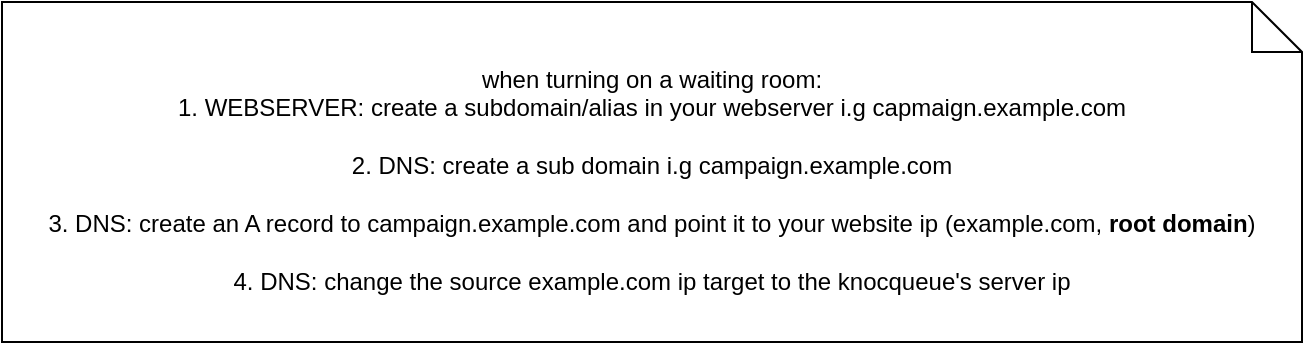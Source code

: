 <mxfile version="14.0.1" type="device" pages="5"><diagram id="6PO2yxHDGo6-7j5W6lnV" name="DNS settings"><mxGraphModel dx="782" dy="738" grid="1" gridSize="10" guides="1" tooltips="1" connect="1" arrows="1" fold="1" page="1" pageScale="1" pageWidth="850" pageHeight="1100" math="0" shadow="0"><root><mxCell id="vaq24tZIH-TKkPFIO2Tf-0"/><mxCell id="vaq24tZIH-TKkPFIO2Tf-1" parent="vaq24tZIH-TKkPFIO2Tf-0"/><mxCell id="vaq24tZIH-TKkPFIO2Tf-6" value="when turning on a waiting room:&lt;br&gt;1. WEBSERVER: create a subdomain/alias in your webserver i.g capmaign.example.com&lt;br&gt;&lt;br&gt;2. DNS: create a sub domain&amp;nbsp;i.g campaign.example.com&lt;br&gt;&lt;br&gt;3. DNS:&amp;nbsp;create an A record to campaign.example.com and point it to your website ip (example.com, &lt;b&gt;root domain&lt;/b&gt;)&lt;br&gt;&lt;br&gt;4. DNS: change the source example.com ip target to the knocqueue's server ip" style="shape=note2;boundedLbl=1;whiteSpace=wrap;html=1;size=25;verticalAlign=top;align=center;" vertex="1" parent="vaq24tZIH-TKkPFIO2Tf-1"><mxGeometry x="80" y="20" width="650" height="170" as="geometry"/></mxCell></root></mxGraphModel></diagram><diagram id="NyjuDFZjqYe1NIyFk43F" name="sequence-diagram"><mxGraphModel dx="782" dy="738" grid="1" gridSize="10" guides="1" tooltips="1" connect="1" arrows="1" fold="1" page="1" pageScale="1" pageWidth="850" pageHeight="1100" math="0" shadow="0"><root><mxCell id="KlETgIt6DaptjkI2Zosz-0"/><mxCell id="KlETgIt6DaptjkI2Zosz-1" parent="KlETgIt6DaptjkI2Zosz-0"/><mxCell id="KlETgIt6DaptjkI2Zosz-2" value="" style="shape=umlLifeline;perimeter=lifelinePerimeter;container=1;collapsible=0;recursiveResize=0;rounded=0;shadow=0;strokeWidth=1;" parent="KlETgIt6DaptjkI2Zosz-1" vertex="1"><mxGeometry x="61" y="80" width="100" height="580" as="geometry"/></mxCell><mxCell id="KlETgIt6DaptjkI2Zosz-3" value="" style="points=[];perimeter=orthogonalPerimeter;rounded=0;shadow=0;strokeWidth=1;" parent="KlETgIt6DaptjkI2Zosz-2" vertex="1"><mxGeometry x="45" y="70" width="10" height="380" as="geometry"/></mxCell><mxCell id="KlETgIt6DaptjkI2Zosz-4" value="" style="points=[];perimeter=orthogonalPerimeter;rounded=0;shadow=0;strokeWidth=1;" parent="KlETgIt6DaptjkI2Zosz-2" vertex="1"><mxGeometry x="45" y="460" width="15" height="120" as="geometry"/></mxCell><mxCell id="KlETgIt6DaptjkI2Zosz-5" value="website &#10;entry point" style="shape=umlLifeline;perimeter=lifelinePerimeter;container=1;collapsible=0;recursiveResize=0;rounded=0;shadow=0;strokeWidth=1;" parent="KlETgIt6DaptjkI2Zosz-1" vertex="1"><mxGeometry x="231" y="80" width="100" height="520" as="geometry"/></mxCell><mxCell id="KlETgIt6DaptjkI2Zosz-6" value="" style="points=[];perimeter=orthogonalPerimeter;rounded=0;shadow=0;strokeWidth=1;" parent="KlETgIt6DaptjkI2Zosz-5" vertex="1"><mxGeometry x="45" y="80" width="10" height="320" as="geometry"/></mxCell><mxCell id="KlETgIt6DaptjkI2Zosz-7" value="'without JWT" style="verticalAlign=bottom;endArrow=block;entryX=0;entryY=0;shadow=0;strokeWidth=1;" parent="KlETgIt6DaptjkI2Zosz-1" source="KlETgIt6DaptjkI2Zosz-3" target="KlETgIt6DaptjkI2Zosz-6" edge="1"><mxGeometry relative="1" as="geometry"><mxPoint x="216" y="160" as="sourcePoint"/></mxGeometry></mxCell><mxCell id="KlETgIt6DaptjkI2Zosz-8" value="Knocqueue &#10;landing page" style="shape=umlLifeline;perimeter=lifelinePerimeter;container=1;collapsible=0;recursiveResize=0;rounded=0;shadow=0;strokeWidth=1;" parent="KlETgIt6DaptjkI2Zosz-1" vertex="1"><mxGeometry x="391" y="80" width="110" height="520" as="geometry"/></mxCell><mxCell id="KlETgIt6DaptjkI2Zosz-9" value="" style="points=[];perimeter=orthogonalPerimeter;rounded=0;shadow=0;strokeWidth=1;" parent="KlETgIt6DaptjkI2Zosz-8" vertex="1"><mxGeometry x="50" y="90" width="10" height="280" as="geometry"/></mxCell><mxCell id="KlETgIt6DaptjkI2Zosz-10" value="" style="points=[];perimeter=orthogonalPerimeter;rounded=0;shadow=0;strokeWidth=1;" parent="KlETgIt6DaptjkI2Zosz-8" vertex="1"><mxGeometry x="57" y="230" width="10" height="120" as="geometry"/></mxCell><mxCell id="KlETgIt6DaptjkI2Zosz-11" value="redirect" style="verticalAlign=bottom;endArrow=block;shadow=0;strokeWidth=1;exitX=1.2;exitY=0.069;exitDx=0;exitDy=0;exitPerimeter=0;" parent="KlETgIt6DaptjkI2Zosz-1" edge="1"><mxGeometry relative="1" as="geometry"><mxPoint x="288" y="171.04" as="sourcePoint"/><mxPoint x="443" y="170" as="targetPoint"/></mxGeometry></mxCell><mxCell id="KlETgIt6DaptjkI2Zosz-12" value="Knocqueue &#10;api gateway" style="shape=umlLifeline;perimeter=lifelinePerimeter;container=1;collapsible=0;recursiveResize=0;rounded=0;shadow=0;strokeWidth=1;" parent="KlETgIt6DaptjkI2Zosz-1" vertex="1"><mxGeometry x="541" y="80" width="110" height="520" as="geometry"/></mxCell><mxCell id="KlETgIt6DaptjkI2Zosz-13" value="" style="points=[];perimeter=orthogonalPerimeter;rounded=0;shadow=0;strokeWidth=1;" parent="KlETgIt6DaptjkI2Zosz-12" vertex="1"><mxGeometry x="50" y="90" width="10" height="110" as="geometry"/></mxCell><mxCell id="KlETgIt6DaptjkI2Zosz-14" value="" style="points=[];perimeter=orthogonalPerimeter;rounded=0;shadow=0;strokeWidth=1;" parent="KlETgIt6DaptjkI2Zosz-12" vertex="1"><mxGeometry x="50" y="240" width="10" height="80" as="geometry"/></mxCell><mxCell id="KlETgIt6DaptjkI2Zosz-15" value="return a cookie&#10; with JWT id" style="verticalAlign=bottom;endArrow=open;dashed=1;endSize=8;shadow=0;strokeWidth=1;exitX=-0.1;exitY=1.011;exitDx=0;exitDy=0;exitPerimeter=0;" parent="KlETgIt6DaptjkI2Zosz-1" source="KlETgIt6DaptjkI2Zosz-17" target="KlETgIt6DaptjkI2Zosz-13" edge="1"><mxGeometry x="-0.008" y="-21" relative="1" as="geometry"><mxPoint x="458" y="200" as="targetPoint"/><mxPoint x="591" y="201" as="sourcePoint"/><Array as="points"><mxPoint x="641" y="271"/></Array><mxPoint as="offset"/></mxGeometry></mxCell><mxCell id="KlETgIt6DaptjkI2Zosz-16" value="knocqueue&#10;unique id generator" style="shape=umlLifeline;perimeter=lifelinePerimeter;container=1;collapsible=0;recursiveResize=0;rounded=0;shadow=0;strokeWidth=1;" parent="KlETgIt6DaptjkI2Zosz-1" vertex="1"><mxGeometry x="671" y="80" width="110" height="520" as="geometry"/></mxCell><mxCell id="KlETgIt6DaptjkI2Zosz-17" value="" style="points=[];perimeter=orthogonalPerimeter;rounded=0;shadow=0;strokeWidth=1;" parent="KlETgIt6DaptjkI2Zosz-16" vertex="1"><mxGeometry x="50" y="95" width="10" height="95" as="geometry"/></mxCell><mxCell id="KlETgIt6DaptjkI2Zosz-18" style="edgeStyle=orthogonalEdgeStyle;rounded=0;orthogonalLoop=1;jettySize=auto;html=1;exitX=1;exitY=0.425;exitDx=0;exitDy=0;exitPerimeter=0;" parent="KlETgIt6DaptjkI2Zosz-1" source="KlETgIt6DaptjkI2Zosz-13" edge="1"><mxGeometry relative="1" as="geometry"><mxPoint x="721" y="189" as="targetPoint"/><Array as="points"><mxPoint x="601" y="189"/></Array></mxGeometry></mxCell><mxCell id="KlETgIt6DaptjkI2Zosz-19" value="generate&amp;nbsp;&lt;br&gt;unique id&lt;br&gt;for polling" style="edgeLabel;html=1;align=center;verticalAlign=middle;resizable=0;points=[];" parent="KlETgIt6DaptjkI2Zosz-18" vertex="1" connectable="0"><mxGeometry x="-0.246" y="1" relative="1" as="geometry"><mxPoint x="16" y="-18" as="offset"/></mxGeometry></mxCell><mxCell id="KlETgIt6DaptjkI2Zosz-20" value="Knocqueue &#10;mongodb" style="shape=umlLifeline;perimeter=lifelinePerimeter;container=1;collapsible=0;recursiveResize=0;rounded=0;shadow=0;strokeWidth=1;" parent="KlETgIt6DaptjkI2Zosz-1" vertex="1"><mxGeometry x="810" y="80" width="110" height="520" as="geometry"/></mxCell><mxCell id="KlETgIt6DaptjkI2Zosz-21" value="" style="points=[];perimeter=orthogonalPerimeter;rounded=0;shadow=0;strokeWidth=1;" parent="KlETgIt6DaptjkI2Zosz-20" vertex="1"><mxGeometry x="50" y="100" width="10" height="40" as="geometry"/></mxCell><mxCell id="KlETgIt6DaptjkI2Zosz-22" value="Knocqueue &#10;cache store" style="shape=umlLifeline;perimeter=lifelinePerimeter;container=1;collapsible=0;recursiveResize=0;rounded=0;shadow=0;strokeWidth=1;" parent="KlETgIt6DaptjkI2Zosz-1" vertex="1"><mxGeometry x="941" y="80" width="110" height="520" as="geometry"/></mxCell><mxCell id="KlETgIt6DaptjkI2Zosz-23" value="" style="points=[];perimeter=orthogonalPerimeter;rounded=0;shadow=0;strokeWidth=1;" parent="KlETgIt6DaptjkI2Zosz-22" vertex="1"><mxGeometry x="50" y="158" width="10" height="40" as="geometry"/></mxCell><mxCell id="KlETgIt6DaptjkI2Zosz-24" value="" style="points=[];perimeter=orthogonalPerimeter;rounded=0;shadow=0;strokeWidth=1;" parent="KlETgIt6DaptjkI2Zosz-22" vertex="1"><mxGeometry x="50" y="250" width="10" height="90" as="geometry"/></mxCell><mxCell id="KlETgIt6DaptjkI2Zosz-25" value="insert to DB" style="edgeStyle=orthogonalEdgeStyle;rounded=0;orthogonalLoop=1;jettySize=auto;html=1;exitX=1;exitY=0.263;exitDx=0;exitDy=0;exitPerimeter=0;endArrow=openAsync;endFill=0;" parent="KlETgIt6DaptjkI2Zosz-1" source="KlETgIt6DaptjkI2Zosz-17" target="KlETgIt6DaptjkI2Zosz-21" edge="1"><mxGeometry x="0.085" y="10" relative="1" as="geometry"><mxPoint as="offset"/></mxGeometry></mxCell><mxCell id="KlETgIt6DaptjkI2Zosz-26" value="insert to cache" style="edgeStyle=orthogonalEdgeStyle;rounded=0;orthogonalLoop=1;jettySize=auto;html=1;entryX=-0.3;entryY=0.275;entryDx=0;entryDy=0;entryPerimeter=0;" parent="KlETgIt6DaptjkI2Zosz-1" target="KlETgIt6DaptjkI2Zosz-23" edge="1"><mxGeometry x="-0.458" y="10" relative="1" as="geometry"><mxPoint x="733" y="250" as="sourcePoint"/><mxPoint x="1021" y="250" as="targetPoint"/><Array as="points"><mxPoint x="791" y="250"/></Array><mxPoint as="offset"/></mxGeometry></mxCell><mxCell id="KlETgIt6DaptjkI2Zosz-27" value="" style="verticalAlign=bottom;endArrow=open;dashed=1;endSize=8;shadow=0;strokeWidth=1;exitX=-0.1;exitY=1.011;exitDx=0;exitDy=0;exitPerimeter=0;" parent="KlETgIt6DaptjkI2Zosz-1" target="KlETgIt6DaptjkI2Zosz-8" edge="1"><mxGeometry x="-0.008" y="-21" relative="1" as="geometry"><mxPoint x="471" y="280" as="targetPoint"/><mxPoint x="590" y="280.045" as="sourcePoint"/><Array as="points"><mxPoint x="511" y="280"/></Array><mxPoint as="offset"/></mxGeometry></mxCell><mxCell id="KlETgIt6DaptjkI2Zosz-28" value="register to queue" style="edgeStyle=orthogonalEdgeStyle;rounded=0;orthogonalLoop=1;jettySize=auto;html=1;entryX=-0.3;entryY=0.082;entryDx=0;entryDy=0;entryPerimeter=0;exitX=1.2;exitY=0.032;exitDx=0;exitDy=0;exitPerimeter=0;" parent="KlETgIt6DaptjkI2Zosz-1" source="KlETgIt6DaptjkI2Zosz-9" target="KlETgIt6DaptjkI2Zosz-13" edge="1"><mxGeometry relative="1" as="geometry"/></mxCell><mxCell id="KlETgIt6DaptjkI2Zosz-29" value="polling by &lt;br&gt;cookie JWT" style="edgeStyle=orthogonalEdgeStyle;rounded=0;orthogonalLoop=1;jettySize=auto;html=1;endArrow=classic;endFill=1;entryX=0.2;entryY=0.075;entryDx=0;entryDy=0;entryPerimeter=0;exitX=1.5;exitY=0.158;exitDx=0;exitDy=0;exitPerimeter=0;" parent="KlETgIt6DaptjkI2Zosz-1" source="KlETgIt6DaptjkI2Zosz-10" target="KlETgIt6DaptjkI2Zosz-14" edge="1"><mxGeometry relative="1" as="geometry"><mxPoint x="531" y="310" as="targetPoint"/><mxPoint x="471" y="328" as="sourcePoint"/></mxGeometry></mxCell><mxCell id="KlETgIt6DaptjkI2Zosz-30" value="get state from cache" style="edgeStyle=orthogonalEdgeStyle;rounded=0;orthogonalLoop=1;jettySize=auto;html=1;entryX=0.1;entryY=0.122;entryDx=0;entryDy=0;entryPerimeter=0;endArrow=classic;endFill=1;exitX=1;exitY=0.263;exitDx=0;exitDy=0;exitPerimeter=0;" parent="KlETgIt6DaptjkI2Zosz-1" source="KlETgIt6DaptjkI2Zosz-14" target="KlETgIt6DaptjkI2Zosz-24" edge="1"><mxGeometry relative="1" as="geometry"><mxPoint as="offset"/></mxGeometry></mxCell><mxCell id="KlETgIt6DaptjkI2Zosz-31" value="" style="verticalAlign=bottom;endArrow=open;dashed=1;endSize=8;shadow=0;strokeWidth=1;" parent="KlETgIt6DaptjkI2Zosz-1" edge="1"><mxGeometry x="-0.015" y="-9" relative="1" as="geometry"><mxPoint x="601" y="379" as="targetPoint"/><mxPoint x="990" y="379" as="sourcePoint"/><Array as="points"><mxPoint x="941" y="379"/></Array><mxPoint as="offset"/></mxGeometry></mxCell><mxCell id="KlETgIt6DaptjkI2Zosz-32" value="if JWT token&amp;nbsp; exists&lt;br&gt;&amp;nbsp;(generate by the queue manage)&lt;br&gt;&amp;nbsp;provide an access to the website" style="edgeLabel;html=1;align=center;verticalAlign=middle;resizable=0;points=[];" parent="KlETgIt6DaptjkI2Zosz-31" vertex="1" connectable="0"><mxGeometry x="0.265" y="-1" relative="1" as="geometry"><mxPoint as="offset"/></mxGeometry></mxCell><mxCell id="KlETgIt6DaptjkI2Zosz-33" value="Knocqueue &#10;queue manager" style="shape=umlLifeline;perimeter=lifelinePerimeter;container=1;collapsible=0;recursiveResize=0;rounded=0;shadow=0;strokeWidth=1;" parent="KlETgIt6DaptjkI2Zosz-1" vertex="1"><mxGeometry x="1071" y="80" width="110" height="520" as="geometry"/></mxCell><mxCell id="KlETgIt6DaptjkI2Zosz-34" value="" style="points=[];perimeter=orthogonalPerimeter;rounded=0;shadow=0;strokeWidth=1;" parent="KlETgIt6DaptjkI2Zosz-33" vertex="1"><mxGeometry x="50" y="80" width="10" height="140" as="geometry"/></mxCell><mxCell id="KlETgIt6DaptjkI2Zosz-35" value="" style="edgeStyle=orthogonalEdgeStyle;rounded=0;orthogonalLoop=1;jettySize=auto;html=1;entryX=0.9;entryY=0.175;entryDx=0;entryDy=0;entryPerimeter=0;endArrow=classic;endFill=1;" parent="KlETgIt6DaptjkI2Zosz-1" source="KlETgIt6DaptjkI2Zosz-34" target="KlETgIt6DaptjkI2Zosz-21" edge="1"><mxGeometry relative="1" as="geometry"><Array as="points"><mxPoint x="1061" y="187"/><mxPoint x="1061" y="187"/></Array></mxGeometry></mxCell><mxCell id="KlETgIt6DaptjkI2Zosz-36" style="edgeStyle=orthogonalEdgeStyle;rounded=0;orthogonalLoop=1;jettySize=auto;html=1;entryX=1;entryY=0.6;entryDx=0;entryDy=0;entryPerimeter=0;endArrow=classic;endFill=1;exitX=-0.1;exitY=0.729;exitDx=0;exitDy=0;exitPerimeter=0;" parent="KlETgIt6DaptjkI2Zosz-1" source="KlETgIt6DaptjkI2Zosz-34" target="KlETgIt6DaptjkI2Zosz-23" edge="1"><mxGeometry relative="1" as="geometry"/></mxCell><mxCell id="KlETgIt6DaptjkI2Zosz-37" value="update state&lt;br&gt;and make JWT&amp;nbsp;&lt;br&gt;for actor" style="endArrow=classic;startArrow=classic;html=1;" parent="KlETgIt6DaptjkI2Zosz-1" edge="1"><mxGeometry width="50" height="50" relative="1" as="geometry"><mxPoint x="1041" y="260" as="sourcePoint"/><mxPoint x="1021" y="190" as="targetPoint"/><Array as="points"><mxPoint x="1041" y="220"/></Array></mxGeometry></mxCell><mxCell id="KlETgIt6DaptjkI2Zosz-38" value="Actor" style="shape=umlActor;verticalLabelPosition=bottom;verticalAlign=top;html=1;outlineConnect=0;" parent="KlETgIt6DaptjkI2Zosz-1" vertex="1"><mxGeometry x="96" y="40" width="30" height="60" as="geometry"/></mxCell><mxCell id="KlETgIt6DaptjkI2Zosz-39" style="edgeStyle=orthogonalEdgeStyle;rounded=1;orthogonalLoop=1;jettySize=auto;html=1;endArrow=open;endFill=0;exitX=-0.2;exitY=1.05;exitDx=0;exitDy=0;exitPerimeter=0;dashed=1;" parent="KlETgIt6DaptjkI2Zosz-1" source="KlETgIt6DaptjkI2Zosz-14" target="KlETgIt6DaptjkI2Zosz-10" edge="1"><mxGeometry relative="1" as="geometry"><mxPoint x="461" y="400" as="targetPoint"/><Array as="points"><mxPoint x="589" y="400"/></Array></mxGeometry></mxCell><mxCell id="KlETgIt6DaptjkI2Zosz-40" style="edgeStyle=orthogonalEdgeStyle;rounded=1;orthogonalLoop=1;jettySize=auto;html=1;entryX=0.5;entryY=0.809;entryDx=0;entryDy=0;entryPerimeter=0;dashed=1;endArrow=open;endFill=0;exitX=-0.1;exitY=0.9;exitDx=0;exitDy=0;exitPerimeter=0;" parent="KlETgIt6DaptjkI2Zosz-1" source="KlETgIt6DaptjkI2Zosz-10" target="KlETgIt6DaptjkI2Zosz-6" edge="1"><mxGeometry relative="1" as="geometry"/></mxCell><mxCell id="KlETgIt6DaptjkI2Zosz-41" style="edgeStyle=orthogonalEdgeStyle;rounded=1;orthogonalLoop=1;jettySize=auto;html=1;dashed=1;endArrow=open;endFill=0;exitX=-0.1;exitY=0.891;exitDx=0;exitDy=0;exitPerimeter=0;entryX=1.5;entryY=0.776;entryDx=0;entryDy=0;entryPerimeter=0;" parent="KlETgIt6DaptjkI2Zosz-1" source="KlETgIt6DaptjkI2Zosz-6" target="KlETgIt6DaptjkI2Zosz-3" edge="1"><mxGeometry relative="1" as="geometry"/></mxCell><mxCell id="KlETgIt6DaptjkI2Zosz-42" value="with JWT" style="edgeStyle=orthogonalEdgeStyle;rounded=0;orthogonalLoop=1;jettySize=auto;html=1;endArrow=open;endFill=0;entryX=0.067;entryY=0.517;entryDx=0;entryDy=0;entryPerimeter=0;" parent="KlETgIt6DaptjkI2Zosz-1" source="KlETgIt6DaptjkI2Zosz-4" target="KlETgIt6DaptjkI2Zosz-44" edge="1"><mxGeometry relative="1" as="geometry"><mxPoint x="271" y="570" as="targetPoint"/></mxGeometry></mxCell><mxCell id="KlETgIt6DaptjkI2Zosz-43" style="edgeStyle=orthogonalEdgeStyle;rounded=0;orthogonalLoop=1;jettySize=auto;html=1;endArrow=open;endFill=0;" parent="KlETgIt6DaptjkI2Zosz-1" source="KlETgIt6DaptjkI2Zosz-44" target="KlETgIt6DaptjkI2Zosz-45" edge="1"><mxGeometry relative="1" as="geometry"><mxPoint x="341" y="680" as="targetPoint"/></mxGeometry></mxCell><mxCell id="KlETgIt6DaptjkI2Zosz-44" value="" style="points=[];perimeter=orthogonalPerimeter;rounded=0;shadow=0;strokeWidth=1;" parent="KlETgIt6DaptjkI2Zosz-1" vertex="1"><mxGeometry x="276" y="570" width="15" height="60" as="geometry"/></mxCell><mxCell id="KlETgIt6DaptjkI2Zosz-45" value="decrypt with a&lt;br&gt;public key" style="rounded=1;whiteSpace=wrap;html=1;" parent="KlETgIt6DaptjkI2Zosz-1" vertex="1"><mxGeometry x="301" y="690" width="120" height="60" as="geometry"/></mxCell></root></mxGraphModel></diagram><diagram id="NDQnUZgTkBWVzmwDHRmF" name="LandingPage - main entrypoint"><mxGraphModel dx="782" dy="738" grid="1" gridSize="10" guides="1" tooltips="1" connect="1" arrows="1" fold="1" page="1" pageScale="1" pageWidth="850" pageHeight="1100" math="0" shadow="0"><root><mxCell id="0"/><mxCell id="1" parent="0"/><mxCell id="irH6BfIKieKi5trv3q-8-56" style="edgeStyle=orthogonalEdgeStyle;rounded=0;orthogonalLoop=1;jettySize=auto;html=1;" parent="1" source="irH6BfIKieKi5trv3q-8-57" target="irH6BfIKieKi5trv3q-8-59" edge="1"><mxGeometry relative="1" as="geometry"/></mxCell><mxCell id="irH6BfIKieKi5trv3q-8-57" value="" style="ellipse;fillColor=#000000;strokeColor=none;" parent="1" vertex="1"><mxGeometry x="80" y="100" width="30" height="30" as="geometry"/></mxCell><mxCell id="s_UtQW9wPgwRplQcz4pA-1" style="edgeStyle=orthogonalEdgeStyle;rounded=1;orthogonalLoop=1;jettySize=auto;html=1;exitX=0.5;exitY=1;exitDx=0;exitDy=0;" parent="1" source="irH6BfIKieKi5trv3q-8-59" target="irH6BfIKieKi5trv3q-8-84" edge="1"><mxGeometry relative="1" as="geometry"/></mxCell><mxCell id="irH6BfIKieKi5trv3q-8-59" value="service received a&lt;br&gt;landing page&amp;nbsp;&lt;br&gt;request" style="html=1;align=center;verticalAlign=top;rounded=1;absoluteArcSize=1;arcSize=10;dashed=0;" parent="1" vertex="1"><mxGeometry x="200" y="90" width="140" height="50" as="geometry"/></mxCell><mxCell id="VntyYQcOZcIRRoNYAHF3-2" style="edgeStyle=orthogonalEdgeStyle;rounded=1;orthogonalLoop=1;jettySize=auto;html=1;entryX=0.5;entryY=0;entryDx=0;entryDy=0;" parent="1" source="irH6BfIKieKi5trv3q-8-84" target="VntyYQcOZcIRRoNYAHF3-1" edge="1"><mxGeometry relative="1" as="geometry"/></mxCell><UserObject label="validateSubscription()" link="data:page/id,rMCb3VEgC-4UddEuBIPA" id="irH6BfIKieKi5trv3q-8-84"><mxCell style="html=1;align=center;verticalAlign=top;rounded=1;absoluteArcSize=1;arcSize=10;dashed=0;fillColor=#dae8fc;strokeColor=#6c8ebf;" parent="1" vertex="1"><mxGeometry x="200" y="170" width="140" height="40" as="geometry"/></mxCell></UserObject><mxCell id="NFfoGQ9kcBeEYUo7juvL-4" value="error" style="edgeStyle=orthogonalEdgeStyle;rounded=1;orthogonalLoop=1;jettySize=auto;html=1;entryX=-0.2;entryY=0.102;entryDx=0;entryDy=0;entryPerimeter=0;" parent="1" source="VntyYQcOZcIRRoNYAHF3-1" target="NFfoGQ9kcBeEYUo7juvL-3" edge="1"><mxGeometry relative="1" as="geometry"/></mxCell><mxCell id="NFfoGQ9kcBeEYUo7juvL-6" value="success" style="edgeStyle=orthogonalEdgeStyle;rounded=1;orthogonalLoop=1;jettySize=auto;html=1;entryX=0.5;entryY=0;entryDx=0;entryDy=0;" parent="1" source="VntyYQcOZcIRRoNYAHF3-1" target="lG5jzF6RXwO2ZjeIud6a-8" edge="1"><mxGeometry relative="1" as="geometry"><mxPoint x="270" y="310" as="targetPoint"/></mxGeometry></mxCell><mxCell id="VntyYQcOZcIRRoNYAHF3-1" value="" style="rhombus;" parent="1" vertex="1"><mxGeometry x="390" y="240" width="30" height="30" as="geometry"/></mxCell><mxCell id="NFfoGQ9kcBeEYUo7juvL-8" style="edgeStyle=orthogonalEdgeStyle;rounded=1;orthogonalLoop=1;jettySize=auto;html=1;" parent="1" source="NFfoGQ9kcBeEYUo7juvL-3" target="NFfoGQ9kcBeEYUo7juvL-7" edge="1"><mxGeometry relative="1" as="geometry"/></mxCell><mxCell id="NFfoGQ9kcBeEYUo7juvL-3" value="" style="html=1;points=[];perimeter=orthogonalPerimeter;fillColor=#000000;strokeColor=none;" parent="1" vertex="1"><mxGeometry x="600" y="200" width="5" height="540" as="geometry"/></mxCell><mxCell id="NFfoGQ9kcBeEYUo7juvL-7" value="" style="ellipse;html=1;shape=endState;fillColor=#000000;strokeColor=#000000;" parent="1" vertex="1"><mxGeometry x="690" y="455" width="30" height="30" as="geometry"/></mxCell><mxCell id="lG5jzF6RXwO2ZjeIud6a-12" value="" style="edgeStyle=orthogonalEdgeStyle;rounded=1;orthogonalLoop=1;jettySize=auto;html=1;" parent="1" source="lG5jzF6RXwO2ZjeIud6a-8" target="lG5jzF6RXwO2ZjeIud6a-11" edge="1"><mxGeometry relative="1" as="geometry"/></mxCell><mxCell id="lG5jzF6RXwO2ZjeIud6a-8" value="cookie exists?&lt;br&gt;(already waiting)" style="html=1;align=center;verticalAlign=top;rounded=1;absoluteArcSize=1;arcSize=10;dashed=0;" parent="1" vertex="1"><mxGeometry x="200" y="300" width="140" height="40" as="geometry"/></mxCell><mxCell id="lG5jzF6RXwO2ZjeIud6a-15" value="yes" style="edgeStyle=orthogonalEdgeStyle;rounded=1;orthogonalLoop=1;jettySize=auto;html=1;entryX=0.7;entryY=0.169;entryDx=0;entryDy=0;entryPerimeter=0;" parent="1" source="lG5jzF6RXwO2ZjeIud6a-11" target="lG5jzF6RXwO2ZjeIud6a-21" edge="1"><mxGeometry relative="1" as="geometry"><mxPoint x="170" y="450" as="targetPoint"/></mxGeometry></mxCell><mxCell id="lG5jzF6RXwO2ZjeIud6a-16" style="edgeStyle=orthogonalEdgeStyle;rounded=1;orthogonalLoop=1;jettySize=auto;html=1;entryX=0.5;entryY=0;entryDx=0;entryDy=0;" parent="1" source="lG5jzF6RXwO2ZjeIud6a-11" target="lG5jzF6RXwO2ZjeIud6a-14" edge="1"><mxGeometry relative="1" as="geometry"/></mxCell><mxCell id="lG5jzF6RXwO2ZjeIud6a-17" value="no" style="edgeLabel;html=1;align=center;verticalAlign=middle;resizable=0;points=[];" parent="lG5jzF6RXwO2ZjeIud6a-16" vertex="1" connectable="0"><mxGeometry x="-0.139" y="-1" relative="1" as="geometry"><mxPoint as="offset"/></mxGeometry></mxCell><mxCell id="lG5jzF6RXwO2ZjeIud6a-11" value="" style="rhombus;" parent="1" vertex="1"><mxGeometry x="255" y="380" width="30" height="30" as="geometry"/></mxCell><mxCell id="lG5jzF6RXwO2ZjeIud6a-18" style="edgeStyle=orthogonalEdgeStyle;rounded=1;orthogonalLoop=1;jettySize=auto;html=1;" parent="1" source="lG5jzF6RXwO2ZjeIud6a-14" target="lG5jzF6RXwO2ZjeIud6a-19" edge="1"><mxGeometry relative="1" as="geometry"><mxPoint x="370" y="540" as="targetPoint"/></mxGeometry></mxCell><mxCell id="lG5jzF6RXwO2ZjeIud6a-14" value="select your option" style="html=1;align=center;verticalAlign=top;rounded=1;absoluteArcSize=1;arcSize=10;dashed=0;" parent="1" vertex="1"><mxGeometry x="340" y="432.5" width="140" height="40" as="geometry"/></mxCell><mxCell id="lG5jzF6RXwO2ZjeIud6a-27" style="edgeStyle=orthogonalEdgeStyle;rounded=1;orthogonalLoop=1;jettySize=auto;html=1;entryX=1;entryY=0.5;entryDx=0;entryDy=0;" parent="1" source="lG5jzF6RXwO2ZjeIud6a-19" target="lG5jzF6RXwO2ZjeIud6a-25" edge="1"><mxGeometry relative="1" as="geometry"><Array as="points"><mxPoint x="320" y="565"/></Array></mxGeometry></mxCell><mxCell id="lG5jzF6RXwO2ZjeIud6a-30" value="check my state" style="edgeLabel;html=1;align=center;verticalAlign=middle;resizable=0;points=[];" parent="lG5jzF6RXwO2ZjeIud6a-27" vertex="1" connectable="0"><mxGeometry x="-0.467" y="1" relative="1" as="geometry"><mxPoint as="offset"/></mxGeometry></mxCell><mxCell id="lG5jzF6RXwO2ZjeIud6a-31" value="let me in" style="edgeStyle=orthogonalEdgeStyle;rounded=1;orthogonalLoop=1;jettySize=auto;html=1;" parent="1" source="lG5jzF6RXwO2ZjeIud6a-19" target="lG5jzF6RXwO2ZjeIud6a-32" edge="1"><mxGeometry relative="1" as="geometry"><mxPoint x="455" y="660" as="targetPoint"/></mxGeometry></mxCell><mxCell id="lG5jzF6RXwO2ZjeIud6a-19" value="" style="rhombus;" parent="1" vertex="1"><mxGeometry x="440" y="550" width="30" height="30" as="geometry"/></mxCell><mxCell id="lG5jzF6RXwO2ZjeIud6a-24" value="" style="edgeStyle=orthogonalEdgeStyle;rounded=1;orthogonalLoop=1;jettySize=auto;html=1;entryX=0.5;entryY=0;entryDx=0;entryDy=0;" parent="1" source="lG5jzF6RXwO2ZjeIud6a-21" target="lG5jzF6RXwO2ZjeIud6a-22" edge="1"><mxGeometry relative="1" as="geometry"/></mxCell><mxCell id="lG5jzF6RXwO2ZjeIud6a-21" value="" style="html=1;points=[];perimeter=orthogonalPerimeter;fillColor=#000000;strokeColor=none;rotation=-90;" parent="1" vertex="1"><mxGeometry x="117.5" y="540" width="5" height="80" as="geometry"/></mxCell><mxCell id="lG5jzF6RXwO2ZjeIud6a-22" value="show my state" style="html=1;align=center;verticalAlign=top;rounded=1;absoluteArcSize=1;arcSize=10;dashed=0;" parent="1" vertex="1"><mxGeometry x="50" y="657.5" width="140" height="45" as="geometry"/></mxCell><mxCell id="lG5jzF6RXwO2ZjeIud6a-29" style="edgeStyle=orthogonalEdgeStyle;rounded=1;orthogonalLoop=1;jettySize=auto;html=1;exitX=0;exitY=0.5;exitDx=0;exitDy=0;entryX=1.7;entryY=0.4;entryDx=0;entryDy=0;entryPerimeter=0;" parent="1" source="lG5jzF6RXwO2ZjeIud6a-25" target="lG5jzF6RXwO2ZjeIud6a-21" edge="1"><mxGeometry relative="1" as="geometry"><mxPoint x="125" y="600" as="targetPoint"/></mxGeometry></mxCell><mxCell id="lG5jzF6RXwO2ZjeIud6a-25" value="insert state id" style="html=1;align=center;verticalAlign=top;rounded=1;absoluteArcSize=1;arcSize=10;dashed=0;" parent="1" vertex="1"><mxGeometry x="150" y="430" width="140" height="45" as="geometry"/></mxCell><mxCell id="lG5jzF6RXwO2ZjeIud6a-38" style="edgeStyle=orthogonalEdgeStyle;rounded=1;orthogonalLoop=1;jettySize=auto;html=1;entryX=0.5;entryY=0;entryDx=0;entryDy=0;" parent="1" source="lG5jzF6RXwO2ZjeIud6a-32" target="lG5jzF6RXwO2ZjeIud6a-34" edge="1"><mxGeometry relative="1" as="geometry"/></mxCell><UserObject label="registerToQueue()" link="data:page/id,dqWOzgzlSSCxn2DzHZHp" id="lG5jzF6RXwO2ZjeIud6a-32"><mxCell style="html=1;align=center;verticalAlign=top;rounded=1;absoluteArcSize=1;arcSize=10;dashed=0;fillColor=#dae8fc;strokeColor=#6c8ebf;" parent="1" vertex="1"><mxGeometry x="335" y="657.5" width="140" height="40" as="geometry"/></mxCell></UserObject><mxCell id="lG5jzF6RXwO2ZjeIud6a-35" value="success" style="edgeStyle=orthogonalEdgeStyle;rounded=1;orthogonalLoop=1;jettySize=auto;html=1;entryX=0.8;entryY=0.35;entryDx=0;entryDy=0;entryPerimeter=0;" parent="1" source="lG5jzF6RXwO2ZjeIud6a-34" target="lG5jzF6RXwO2ZjeIud6a-36" edge="1"><mxGeometry relative="1" as="geometry"><mxPoint x="250" y="540" as="targetPoint"/></mxGeometry></mxCell><mxCell id="lG5jzF6RXwO2ZjeIud6a-39" style="edgeStyle=orthogonalEdgeStyle;rounded=1;orthogonalLoop=1;jettySize=auto;html=1;" parent="1" source="lG5jzF6RXwO2ZjeIud6a-34" edge="1"><mxGeometry relative="1" as="geometry"><mxPoint x="550" y="440" as="targetPoint"/></mxGeometry></mxCell><mxCell id="lG5jzF6RXwO2ZjeIud6a-34" value="" style="rhombus;" parent="1" vertex="1"><mxGeometry x="390" y="750" width="30" height="30" as="geometry"/></mxCell><mxCell id="lG5jzF6RXwO2ZjeIud6a-37" style="edgeStyle=orthogonalEdgeStyle;rounded=1;orthogonalLoop=1;jettySize=auto;html=1;entryX=0.9;entryY=0.588;entryDx=0;entryDy=0;entryPerimeter=0;" parent="1" source="lG5jzF6RXwO2ZjeIud6a-36" target="lG5jzF6RXwO2ZjeIud6a-21" edge="1"><mxGeometry relative="1" as="geometry"/></mxCell><mxCell id="lG5jzF6RXwO2ZjeIud6a-36" value="" style="html=1;points=[];perimeter=orthogonalPerimeter;fillColor=#000000;strokeColor=none;" parent="1" vertex="1"><mxGeometry x="180" y="500" width="5" height="80" as="geometry"/></mxCell><mxCell id="QRqJ4M1z8GW1UZMvhL1i-1" value="1st step - incoming request the knocqueue's servers" style="text;html=1;strokeColor=none;fillColor=none;align=center;verticalAlign=middle;whiteSpace=wrap;rounded=0;" vertex="1" parent="1"><mxGeometry x="150" y="30" width="370" height="20" as="geometry"/></mxCell></root></mxGraphModel></diagram><diagram id="rMCb3VEgC-4UddEuBIPA" name="process: validateSubscription()"><mxGraphModel dx="782" dy="738" grid="1" gridSize="10" guides="1" tooltips="1" connect="1" arrows="1" fold="1" page="1" pageScale="1" pageWidth="850" pageHeight="1100" math="0" shadow="0"><root><mxCell id="uM4lzSoolQTsSZDoL9ey-0"/><mxCell id="uM4lzSoolQTsSZDoL9ey-1" parent="uM4lzSoolQTsSZDoL9ey-0"/><mxCell id="DKMxJ2mvD7xFHOEaBPXk-0" value="subscription&lt;br&gt;validation&lt;br&gt;process" style="shape=umlFrame;whiteSpace=wrap;html=1;width=100;height=50;" parent="uM4lzSoolQTsSZDoL9ey-1" vertex="1"><mxGeometry x="170" y="230" width="545" height="390" as="geometry"/></mxCell><mxCell id="DKMxJ2mvD7xFHOEaBPXk-1" value="Api Token" style="text;align=center;verticalAlign=middle;dashed=0;fillColor=#ffffff;strokeColor=#000000;rotation=0;" parent="uM4lzSoolQTsSZDoL9ey-1" vertex="1"><mxGeometry x="110" y="400" width="80" height="40" as="geometry"/></mxCell><mxCell id="DKMxJ2mvD7xFHOEaBPXk-2" style="edgeStyle=orthogonalEdgeStyle;orthogonalLoop=1;jettySize=auto;html=1;entryX=0.5;entryY=0;entryDx=0;entryDy=0;curved=1;exitX=0;exitY=0.5;exitDx=0;exitDy=0;exitPerimeter=0;" parent="uM4lzSoolQTsSZDoL9ey-1" source="DKMxJ2mvD7xFHOEaBPXk-3" target="DKMxJ2mvD7xFHOEaBPXk-1" edge="1"><mxGeometry relative="1" as="geometry"/></mxCell><mxCell id="DKMxJ2mvD7xFHOEaBPXk-3" value="knocqueue subscription's&lt;br&gt;public token" style="shape=note2;boundedLbl=1;whiteSpace=wrap;html=1;size=25;verticalAlign=top;align=center;" parent="uM4lzSoolQTsSZDoL9ey-1" vertex="1"><mxGeometry x="30" y="90" width="200" height="80" as="geometry"/></mxCell><mxCell id="DKMxJ2mvD7xFHOEaBPXk-4" value="" style="edgeStyle=orthogonalEdgeStyle;rounded=1;orthogonalLoop=1;jettySize=auto;html=1;" parent="uM4lzSoolQTsSZDoL9ey-1" source="DKMxJ2mvD7xFHOEaBPXk-5" target="DKMxJ2mvD7xFHOEaBPXk-7" edge="1"><mxGeometry relative="1" as="geometry"><mxPoint x="310" y="325" as="targetPoint"/></mxGeometry></mxCell><mxCell id="DKMxJ2mvD7xFHOEaBPXk-5" value="" style="ellipse;fillColor=#000000;strokeColor=none;" parent="uM4lzSoolQTsSZDoL9ey-1" vertex="1"><mxGeometry x="190" y="310" width="30" height="30" as="geometry"/></mxCell><mxCell id="DKMxJ2mvD7xFHOEaBPXk-6" style="edgeStyle=orthogonalEdgeStyle;rounded=1;orthogonalLoop=1;jettySize=auto;html=1;entryX=0.5;entryY=0;entryDx=0;entryDy=0;" parent="uM4lzSoolQTsSZDoL9ey-1" source="DKMxJ2mvD7xFHOEaBPXk-7" target="DKMxJ2mvD7xFHOEaBPXk-11" edge="1"><mxGeometry relative="1" as="geometry"/></mxCell><mxCell id="DKMxJ2mvD7xFHOEaBPXk-7" value="validateToken()" style="html=1;align=center;verticalAlign=top;rounded=1;absoluteArcSize=1;arcSize=10;dashed=0;" parent="uM4lzSoolQTsSZDoL9ey-1" vertex="1"><mxGeometry x="260" y="305" width="140" height="40" as="geometry"/></mxCell><mxCell id="DKMxJ2mvD7xFHOEaBPXk-8" style="edgeStyle=orthogonalEdgeStyle;rounded=1;orthogonalLoop=1;jettySize=auto;html=1;entryX=0.1;entryY=0.088;entryDx=0;entryDy=0;entryPerimeter=0;" parent="uM4lzSoolQTsSZDoL9ey-1" source="DKMxJ2mvD7xFHOEaBPXk-11" target="DKMxJ2mvD7xFHOEaBPXk-26" edge="1"><mxGeometry relative="1" as="geometry"><mxPoint x="675" y="505" as="targetPoint"/></mxGeometry></mxCell><mxCell id="DKMxJ2mvD7xFHOEaBPXk-9" value="else" style="edgeLabel;html=1;align=center;verticalAlign=middle;resizable=0;points=[];" parent="DKMxJ2mvD7xFHOEaBPXk-8" vertex="1" connectable="0"><mxGeometry x="-0.482" y="1" relative="1" as="geometry"><mxPoint as="offset"/></mxGeometry></mxCell><mxCell id="DKMxJ2mvD7xFHOEaBPXk-10" value="token is valid" style="edgeStyle=orthogonalEdgeStyle;rounded=1;orthogonalLoop=1;jettySize=auto;html=1;entryX=0;entryY=0.5;entryDx=0;entryDy=0;" parent="uM4lzSoolQTsSZDoL9ey-1" source="DKMxJ2mvD7xFHOEaBPXk-11" target="DKMxJ2mvD7xFHOEaBPXk-16" edge="1"><mxGeometry x="-0.652" relative="1" as="geometry"><mxPoint as="offset"/></mxGeometry></mxCell><mxCell id="DKMxJ2mvD7xFHOEaBPXk-11" value="" style="rhombus;" parent="uM4lzSoolQTsSZDoL9ey-1" vertex="1"><mxGeometry x="520" y="350" width="30" height="30" as="geometry"/></mxCell><mxCell id="JniwCqyqFKmPZl6Hg1i--9" style="edgeStyle=orthogonalEdgeStyle;rounded=1;orthogonalLoop=1;jettySize=auto;html=1;exitX=0.5;exitY=1;exitDx=0;exitDy=0;" parent="uM4lzSoolQTsSZDoL9ey-1" source="DKMxJ2mvD7xFHOEaBPXk-13" edge="1"><mxGeometry relative="1" as="geometry"><mxPoint x="498" y="813" as="targetPoint"/></mxGeometry></mxCell><mxCell id="DKMxJ2mvD7xFHOEaBPXk-13" value="return false" style="html=1;align=center;verticalAlign=top;rounded=1;absoluteArcSize=1;arcSize=10;dashed=0;" parent="uM4lzSoolQTsSZDoL9ey-1" vertex="1"><mxGeometry x="522.5" y="710" width="140" height="40" as="geometry"/></mxCell><mxCell id="DKMxJ2mvD7xFHOEaBPXk-14" value="" style="ellipse;html=1;shape=endState;fillColor=#000000;strokeColor=#000000;" parent="uM4lzSoolQTsSZDoL9ey-1" vertex="1"><mxGeometry x="447.5" y="870" width="30" height="30" as="geometry"/></mxCell><mxCell id="DKMxJ2mvD7xFHOEaBPXk-15" style="edgeStyle=orthogonalEdgeStyle;rounded=1;orthogonalLoop=1;jettySize=auto;html=1;entryX=0.5;entryY=0;entryDx=0;entryDy=0;" parent="uM4lzSoolQTsSZDoL9ey-1" source="DKMxJ2mvD7xFHOEaBPXk-16" target="DKMxJ2mvD7xFHOEaBPXk-21" edge="1"><mxGeometry relative="1" as="geometry"/></mxCell><mxCell id="DKMxJ2mvD7xFHOEaBPXk-16" value="hasServiceAccess()" style="html=1;align=center;verticalAlign=top;rounded=1;absoluteArcSize=1;arcSize=10;dashed=0;" parent="uM4lzSoolQTsSZDoL9ey-1" vertex="1"><mxGeometry x="260" y="390" width="140" height="40" as="geometry"/></mxCell><mxCell id="DKMxJ2mvD7xFHOEaBPXk-17" style="edgeStyle=isometricEdgeStyle;rounded=1;orthogonalLoop=1;jettySize=auto;html=1;exitX=1.1;exitY=0.513;exitDx=0;exitDy=0;exitPerimeter=0;elbow=vertical;" parent="uM4lzSoolQTsSZDoL9ey-1" source="DKMxJ2mvD7xFHOEaBPXk-26" target="DKMxJ2mvD7xFHOEaBPXk-13" edge="1"><mxGeometry relative="1" as="geometry"><mxPoint x="660" y="520" as="sourcePoint"/></mxGeometry></mxCell><mxCell id="DKMxJ2mvD7xFHOEaBPXk-18" value="else" style="edgeStyle=orthogonalEdgeStyle;rounded=1;orthogonalLoop=1;jettySize=auto;html=1;" parent="uM4lzSoolQTsSZDoL9ey-1" source="DKMxJ2mvD7xFHOEaBPXk-21" target="DKMxJ2mvD7xFHOEaBPXk-26" edge="1"><mxGeometry relative="1" as="geometry"><mxPoint x="660" y="490" as="targetPoint"/><Array as="points"><mxPoint x="660" y="445"/></Array></mxGeometry></mxCell><mxCell id="DKMxJ2mvD7xFHOEaBPXk-19" style="edgeStyle=orthogonalEdgeStyle;rounded=1;orthogonalLoop=1;jettySize=auto;html=1;entryX=0;entryY=0.5;entryDx=0;entryDy=0;" parent="uM4lzSoolQTsSZDoL9ey-1" source="DKMxJ2mvD7xFHOEaBPXk-21" target="DKMxJ2mvD7xFHOEaBPXk-22" edge="1"><mxGeometry relative="1" as="geometry"/></mxCell><mxCell id="DKMxJ2mvD7xFHOEaBPXk-20" value="subscription is valid" style="edgeLabel;html=1;align=center;verticalAlign=middle;resizable=0;points=[];" parent="DKMxJ2mvD7xFHOEaBPXk-19" vertex="1" connectable="0"><mxGeometry x="-0.178" y="3" relative="1" as="geometry"><mxPoint x="68.5" y="-3" as="offset"/></mxGeometry></mxCell><mxCell id="DKMxJ2mvD7xFHOEaBPXk-21" value="" style="rhombus;" parent="uM4lzSoolQTsSZDoL9ey-1" vertex="1"><mxGeometry x="520" y="430" width="30" height="30" as="geometry"/></mxCell><mxCell id="DKMxJ2mvD7xFHOEaBPXk-22" value="subscriptionIsActive()" style="html=1;align=center;verticalAlign=top;rounded=1;absoluteArcSize=1;arcSize=10;dashed=0;" parent="uM4lzSoolQTsSZDoL9ey-1" vertex="1"><mxGeometry x="260" y="470" width="140" height="40" as="geometry"/></mxCell><mxCell id="DKMxJ2mvD7xFHOEaBPXk-23" value="else" style="edgeStyle=orthogonalEdgeStyle;rounded=1;orthogonalLoop=1;jettySize=auto;html=1;entryX=0.1;entryY=0.9;entryDx=0;entryDy=0;entryPerimeter=0;" parent="uM4lzSoolQTsSZDoL9ey-1" source="DKMxJ2mvD7xFHOEaBPXk-24" target="DKMxJ2mvD7xFHOEaBPXk-26" edge="1"><mxGeometry relative="1" as="geometry"/></mxCell><mxCell id="JniwCqyqFKmPZl6Hg1i--1" style="edgeStyle=isometricEdgeStyle;rounded=1;orthogonalLoop=1;jettySize=auto;html=1;entryX=0.5;entryY=0;entryDx=0;entryDy=0;exitX=0;exitY=0.5;exitDx=0;exitDy=0;" parent="uM4lzSoolQTsSZDoL9ey-1" source="DKMxJ2mvD7xFHOEaBPXk-24" target="JniwCqyqFKmPZl6Hg1i--0" edge="1"><mxGeometry relative="1" as="geometry"/></mxCell><mxCell id="JniwCqyqFKmPZl6Hg1i--2" value="Text" style="edgeLabel;html=1;align=center;verticalAlign=middle;resizable=0;points=[];" parent="JniwCqyqFKmPZl6Hg1i--1" vertex="1" connectable="0"><mxGeometry x="-0.784" y="1" relative="1" as="geometry"><mxPoint as="offset"/></mxGeometry></mxCell><mxCell id="DKMxJ2mvD7xFHOEaBPXk-24" value="" style="rhombus;" parent="uM4lzSoolQTsSZDoL9ey-1" vertex="1"><mxGeometry x="520" y="510" width="30" height="30" as="geometry"/></mxCell><mxCell id="DKMxJ2mvD7xFHOEaBPXk-25" style="edgeStyle=orthogonalEdgeStyle;orthogonalLoop=1;jettySize=auto;html=1;entryX=0.5;entryY=0;entryDx=0;entryDy=0;rounded=1;" parent="uM4lzSoolQTsSZDoL9ey-1" source="DKMxJ2mvD7xFHOEaBPXk-22" target="DKMxJ2mvD7xFHOEaBPXk-24" edge="1"><mxGeometry relative="1" as="geometry"><mxPoint x="400" y="490" as="sourcePoint"/><mxPoint x="535" y="528" as="targetPoint"/></mxGeometry></mxCell><mxCell id="DKMxJ2mvD7xFHOEaBPXk-26" value="" style="html=1;points=[];perimeter=orthogonalPerimeter;fillColor=#000000;strokeColor=none;rotation=90;" parent="uM4lzSoolQTsSZDoL9ey-1" vertex="1"><mxGeometry x="657.5" y="540" width="5" height="80" as="geometry"/></mxCell><mxCell id="JniwCqyqFKmPZl6Hg1i--8" style="edgeStyle=orthogonalEdgeStyle;rounded=1;orthogonalLoop=1;jettySize=auto;html=1;entryX=0.2;entryY=0.906;entryDx=0;entryDy=0;entryPerimeter=0;exitX=0.5;exitY=1;exitDx=0;exitDy=0;" parent="uM4lzSoolQTsSZDoL9ey-1" source="JniwCqyqFKmPZl6Hg1i--0" target="JniwCqyqFKmPZl6Hg1i--5" edge="1"><mxGeometry relative="1" as="geometry"/></mxCell><mxCell id="JniwCqyqFKmPZl6Hg1i--0" value="return true" style="html=1;align=center;verticalAlign=top;rounded=1;absoluteArcSize=1;arcSize=10;dashed=0;" parent="uM4lzSoolQTsSZDoL9ey-1" vertex="1"><mxGeometry x="250" y="710" width="140" height="40" as="geometry"/></mxCell><mxCell id="JniwCqyqFKmPZl6Hg1i--7" style="rounded=1;orthogonalLoop=1;jettySize=auto;html=1;entryX=0.5;entryY=0;entryDx=0;entryDy=0;" parent="uM4lzSoolQTsSZDoL9ey-1" source="JniwCqyqFKmPZl6Hg1i--5" target="DKMxJ2mvD7xFHOEaBPXk-14" edge="1"><mxGeometry relative="1" as="geometry"/></mxCell><mxCell id="JniwCqyqFKmPZl6Hg1i--5" value="" style="html=1;points=[];perimeter=orthogonalPerimeter;fillColor=#000000;strokeColor=none;rotation=0;direction=south;" parent="uM4lzSoolQTsSZDoL9ey-1" vertex="1"><mxGeometry x="422.5" y="810" width="80" height="5" as="geometry"/></mxCell></root></mxGraphModel></diagram><diagram id="dqWOzgzlSSCxn2DzHZHp" name="process: registerToQueue()"><mxGraphModel dx="782" dy="738" grid="1" gridSize="10" guides="1" tooltips="1" connect="1" arrows="1" fold="1" page="1" pageScale="1" pageWidth="850" pageHeight="1100" math="0" shadow="0"><root><mxCell id="ktbc1GP0XsEFqD6ULRCU-0"/><mxCell id="ktbc1GP0XsEFqD6ULRCU-1" parent="ktbc1GP0XsEFqD6ULRCU-0"/><mxCell id="duOWpNx6NeXcct7QLENt-0" value="registerToQueue" style="shape=umlFrame;whiteSpace=wrap;html=1;width=130;height=40;" parent="ktbc1GP0XsEFqD6ULRCU-1" vertex="1"><mxGeometry x="60" y="80" width="750" height="420" as="geometry"/></mxCell></root></mxGraphModel></diagram></mxfile>